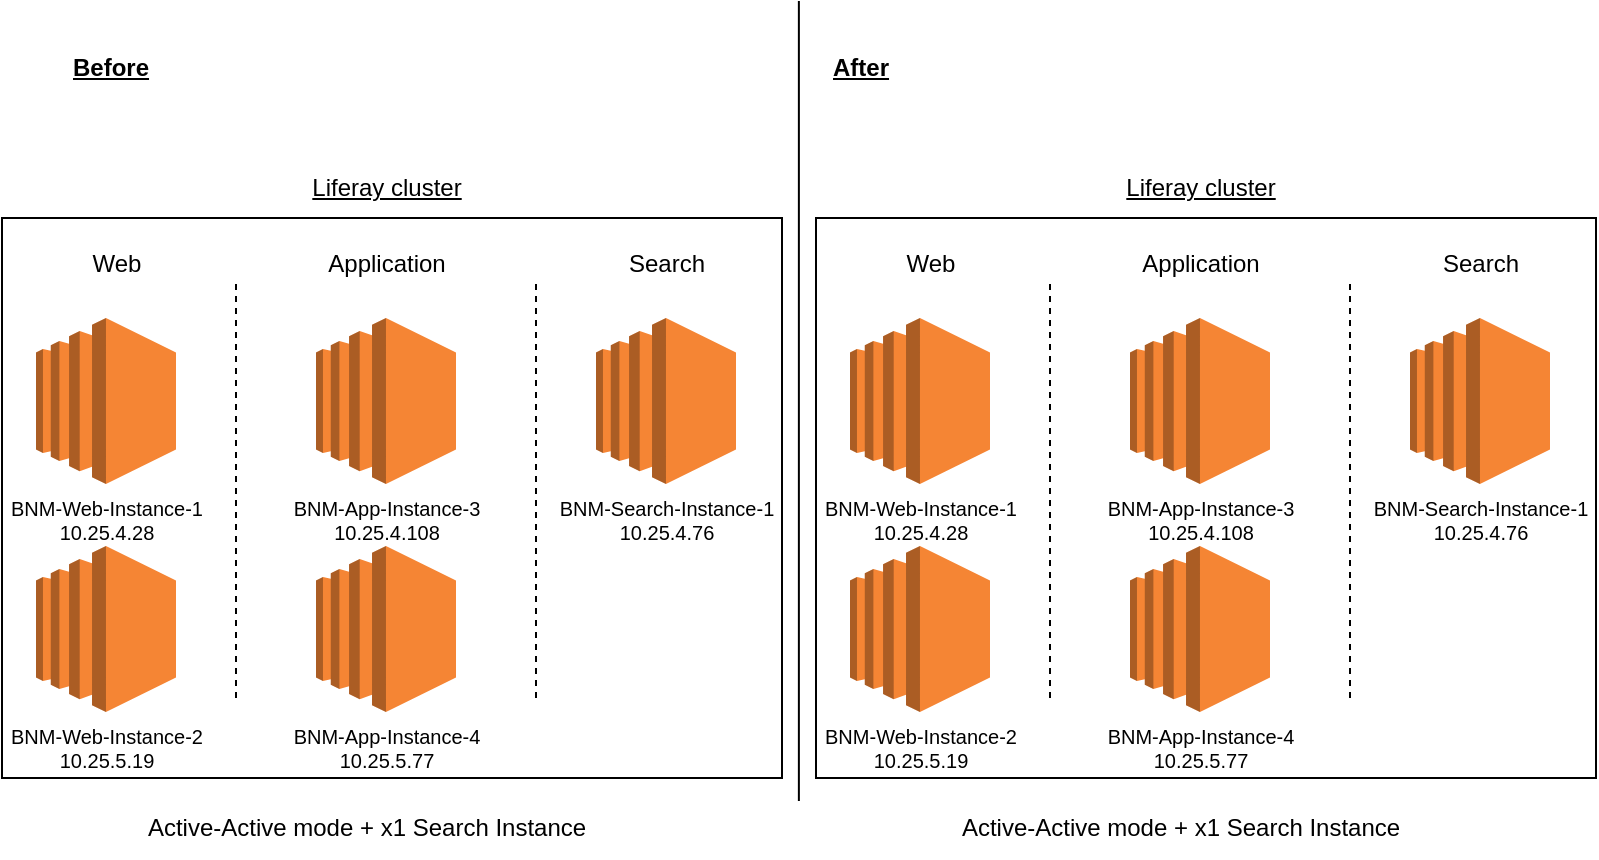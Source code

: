 <mxfile version="22.0.1" type="github">
  <diagram name="Page-1" id="cm9vaiCRCYiuwpOqDOg_">
    <mxGraphModel dx="1300" dy="723" grid="1" gridSize="10" guides="1" tooltips="1" connect="1" arrows="1" fold="1" page="1" pageScale="1" pageWidth="850" pageHeight="1100" math="0" shadow="0">
      <root>
        <mxCell id="0" />
        <mxCell id="1" parent="0" />
        <mxCell id="6DcNujYjxV_RoPzoqIRg-2" value="Before" style="text;html=1;align=center;verticalAlign=middle;resizable=0;points=[];autosize=1;strokeColor=none;fillColor=none;fontStyle=5" vertex="1" parent="1">
          <mxGeometry x="52" y="140" width="60" height="30" as="geometry" />
        </mxCell>
        <mxCell id="6DcNujYjxV_RoPzoqIRg-3" value="" style="endArrow=none;html=1;rounded=0;" edge="1" parent="1">
          <mxGeometry width="50" height="50" relative="1" as="geometry">
            <mxPoint x="426.44" y="521.5" as="sourcePoint" />
            <mxPoint x="426.44" y="121.5" as="targetPoint" />
          </mxGeometry>
        </mxCell>
        <mxCell id="6DcNujYjxV_RoPzoqIRg-4" value="After" style="text;html=1;align=center;verticalAlign=middle;resizable=0;points=[];autosize=1;strokeColor=none;fillColor=none;fontStyle=5" vertex="1" parent="1">
          <mxGeometry x="432" y="140" width="50" height="30" as="geometry" />
        </mxCell>
        <mxCell id="6DcNujYjxV_RoPzoqIRg-5" value="" style="rounded=0;whiteSpace=wrap;html=1;" vertex="1" parent="1">
          <mxGeometry x="28" y="230" width="390" height="280" as="geometry" />
        </mxCell>
        <mxCell id="6DcNujYjxV_RoPzoqIRg-6" value="BNM-Web-Instance-1&lt;br&gt;10.25.4.28" style="outlineConnect=0;dashed=0;verticalLabelPosition=bottom;verticalAlign=top;align=center;html=1;shape=mxgraph.aws3.ec2;fillColor=#F58534;gradientColor=none;shadow=0;fontSize=10;" vertex="1" parent="1">
          <mxGeometry x="45" y="280" width="70" height="83" as="geometry" />
        </mxCell>
        <mxCell id="6DcNujYjxV_RoPzoqIRg-7" value="BNM-Web-Instance-2&lt;br&gt;10.25.5.19" style="outlineConnect=0;dashed=0;verticalLabelPosition=bottom;verticalAlign=top;align=center;html=1;shape=mxgraph.aws3.ec2;fillColor=#F58534;gradientColor=none;shadow=0;fontSize=10;" vertex="1" parent="1">
          <mxGeometry x="45" y="394" width="70" height="83" as="geometry" />
        </mxCell>
        <mxCell id="6DcNujYjxV_RoPzoqIRg-8" value="" style="endArrow=none;dashed=1;html=1;rounded=0;shadow=0;" edge="1" parent="1">
          <mxGeometry width="50" height="50" relative="1" as="geometry">
            <mxPoint x="145" y="470" as="sourcePoint" />
            <mxPoint x="145" y="260" as="targetPoint" />
          </mxGeometry>
        </mxCell>
        <mxCell id="6DcNujYjxV_RoPzoqIRg-9" value="BNM-App-Instance-3&lt;br&gt;10.25.4.108" style="outlineConnect=0;dashed=0;verticalLabelPosition=bottom;verticalAlign=top;align=center;html=1;shape=mxgraph.aws3.ec2;fillColor=#F58534;gradientColor=none;shadow=0;fontSize=10;" vertex="1" parent="1">
          <mxGeometry x="185" y="280" width="70" height="83" as="geometry" />
        </mxCell>
        <mxCell id="6DcNujYjxV_RoPzoqIRg-10" value="BNM-App-Instance-4&lt;br&gt;10.25.5.77" style="outlineConnect=0;dashed=0;verticalLabelPosition=bottom;verticalAlign=top;align=center;html=1;shape=mxgraph.aws3.ec2;fillColor=#F58534;gradientColor=none;shadow=0;fontSize=10;" vertex="1" parent="1">
          <mxGeometry x="185" y="394" width="70" height="83" as="geometry" />
        </mxCell>
        <mxCell id="6DcNujYjxV_RoPzoqIRg-11" value="" style="endArrow=none;dashed=1;html=1;rounded=0;shadow=0;" edge="1" parent="1">
          <mxGeometry width="50" height="50" relative="1" as="geometry">
            <mxPoint x="295" y="470" as="sourcePoint" />
            <mxPoint x="295" y="260" as="targetPoint" />
          </mxGeometry>
        </mxCell>
        <mxCell id="6DcNujYjxV_RoPzoqIRg-12" value="BNM-Search-Instance-1&lt;br&gt;10.25.4.76" style="outlineConnect=0;dashed=0;verticalLabelPosition=bottom;verticalAlign=top;align=center;html=1;shape=mxgraph.aws3.ec2;fillColor=#F58534;gradientColor=none;shadow=0;fontSize=10;" vertex="1" parent="1">
          <mxGeometry x="325" y="280" width="70" height="83" as="geometry" />
        </mxCell>
        <mxCell id="6DcNujYjxV_RoPzoqIRg-13" value="Web" style="text;html=1;align=center;verticalAlign=middle;resizable=0;points=[];autosize=1;strokeColor=none;fillColor=none;shadow=0;" vertex="1" parent="1">
          <mxGeometry x="60" y="238" width="50" height="30" as="geometry" />
        </mxCell>
        <mxCell id="6DcNujYjxV_RoPzoqIRg-14" value="Application" style="text;html=1;align=center;verticalAlign=middle;resizable=0;points=[];autosize=1;strokeColor=none;fillColor=none;shadow=0;" vertex="1" parent="1">
          <mxGeometry x="180" y="238" width="80" height="30" as="geometry" />
        </mxCell>
        <mxCell id="6DcNujYjxV_RoPzoqIRg-15" value="Search" style="text;html=1;align=center;verticalAlign=middle;resizable=0;points=[];autosize=1;strokeColor=none;fillColor=none;shadow=0;" vertex="1" parent="1">
          <mxGeometry x="330" y="238" width="60" height="30" as="geometry" />
        </mxCell>
        <mxCell id="6DcNujYjxV_RoPzoqIRg-16" value="Liferay cluster" style="text;html=1;align=center;verticalAlign=middle;resizable=0;points=[];autosize=1;strokeColor=none;fillColor=none;fontStyle=4" vertex="1" parent="1">
          <mxGeometry x="170" y="200" width="100" height="30" as="geometry" />
        </mxCell>
        <mxCell id="6DcNujYjxV_RoPzoqIRg-17" value="Active-Active mode + x1 Search Instance" style="text;html=1;align=center;verticalAlign=middle;resizable=0;points=[];autosize=1;strokeColor=none;fillColor=none;" vertex="1" parent="1">
          <mxGeometry x="90" y="520" width="240" height="30" as="geometry" />
        </mxCell>
        <mxCell id="6DcNujYjxV_RoPzoqIRg-18" value="" style="rounded=0;whiteSpace=wrap;html=1;" vertex="1" parent="1">
          <mxGeometry x="435" y="230" width="390" height="280" as="geometry" />
        </mxCell>
        <mxCell id="6DcNujYjxV_RoPzoqIRg-19" value="BNM-Web-Instance-1&lt;br&gt;10.25.4.28" style="outlineConnect=0;dashed=0;verticalLabelPosition=bottom;verticalAlign=top;align=center;html=1;shape=mxgraph.aws3.ec2;fillColor=#F58534;gradientColor=none;shadow=0;fontSize=10;" vertex="1" parent="1">
          <mxGeometry x="452" y="280" width="70" height="83" as="geometry" />
        </mxCell>
        <mxCell id="6DcNujYjxV_RoPzoqIRg-20" value="BNM-Web-Instance-2&lt;br&gt;10.25.5.19" style="outlineConnect=0;dashed=0;verticalLabelPosition=bottom;verticalAlign=top;align=center;html=1;shape=mxgraph.aws3.ec2;fillColor=#F58534;gradientColor=none;shadow=0;fontSize=10;" vertex="1" parent="1">
          <mxGeometry x="452" y="394" width="70" height="83" as="geometry" />
        </mxCell>
        <mxCell id="6DcNujYjxV_RoPzoqIRg-21" value="" style="endArrow=none;dashed=1;html=1;rounded=0;shadow=0;" edge="1" parent="1">
          <mxGeometry width="50" height="50" relative="1" as="geometry">
            <mxPoint x="552" y="470" as="sourcePoint" />
            <mxPoint x="552" y="260" as="targetPoint" />
          </mxGeometry>
        </mxCell>
        <mxCell id="6DcNujYjxV_RoPzoqIRg-22" value="BNM-App-Instance-3&lt;br&gt;10.25.4.108" style="outlineConnect=0;dashed=0;verticalLabelPosition=bottom;verticalAlign=top;align=center;html=1;shape=mxgraph.aws3.ec2;fillColor=#F58534;gradientColor=none;shadow=0;fontSize=10;" vertex="1" parent="1">
          <mxGeometry x="592" y="280" width="70" height="83" as="geometry" />
        </mxCell>
        <mxCell id="6DcNujYjxV_RoPzoqIRg-23" value="BNM-App-Instance-4&lt;br&gt;10.25.5.77" style="outlineConnect=0;dashed=0;verticalLabelPosition=bottom;verticalAlign=top;align=center;html=1;shape=mxgraph.aws3.ec2;fillColor=#F58534;gradientColor=none;shadow=0;fontSize=10;" vertex="1" parent="1">
          <mxGeometry x="592" y="394" width="70" height="83" as="geometry" />
        </mxCell>
        <mxCell id="6DcNujYjxV_RoPzoqIRg-24" value="" style="endArrow=none;dashed=1;html=1;rounded=0;shadow=0;" edge="1" parent="1">
          <mxGeometry width="50" height="50" relative="1" as="geometry">
            <mxPoint x="702" y="470" as="sourcePoint" />
            <mxPoint x="702" y="260" as="targetPoint" />
          </mxGeometry>
        </mxCell>
        <mxCell id="6DcNujYjxV_RoPzoqIRg-25" value="BNM-Search-Instance-1&lt;br&gt;10.25.4.76" style="outlineConnect=0;dashed=0;verticalLabelPosition=bottom;verticalAlign=top;align=center;html=1;shape=mxgraph.aws3.ec2;fillColor=#F58534;gradientColor=none;shadow=0;fontSize=10;" vertex="1" parent="1">
          <mxGeometry x="732" y="280" width="70" height="83" as="geometry" />
        </mxCell>
        <mxCell id="6DcNujYjxV_RoPzoqIRg-26" value="Web" style="text;html=1;align=center;verticalAlign=middle;resizable=0;points=[];autosize=1;strokeColor=none;fillColor=none;shadow=0;" vertex="1" parent="1">
          <mxGeometry x="467" y="238" width="50" height="30" as="geometry" />
        </mxCell>
        <mxCell id="6DcNujYjxV_RoPzoqIRg-27" value="Application" style="text;html=1;align=center;verticalAlign=middle;resizable=0;points=[];autosize=1;strokeColor=none;fillColor=none;shadow=0;" vertex="1" parent="1">
          <mxGeometry x="587" y="238" width="80" height="30" as="geometry" />
        </mxCell>
        <mxCell id="6DcNujYjxV_RoPzoqIRg-28" value="Search" style="text;html=1;align=center;verticalAlign=middle;resizable=0;points=[];autosize=1;strokeColor=none;fillColor=none;shadow=0;" vertex="1" parent="1">
          <mxGeometry x="737" y="238" width="60" height="30" as="geometry" />
        </mxCell>
        <mxCell id="6DcNujYjxV_RoPzoqIRg-29" value="Liferay cluster" style="text;html=1;align=center;verticalAlign=middle;resizable=0;points=[];autosize=1;strokeColor=none;fillColor=none;fontStyle=4" vertex="1" parent="1">
          <mxGeometry x="577" y="200" width="100" height="30" as="geometry" />
        </mxCell>
        <mxCell id="6DcNujYjxV_RoPzoqIRg-30" value="Active-Active mode + x1 Search Instance" style="text;html=1;align=center;verticalAlign=middle;resizable=0;points=[];autosize=1;strokeColor=none;fillColor=none;" vertex="1" parent="1">
          <mxGeometry x="497" y="520" width="240" height="30" as="geometry" />
        </mxCell>
      </root>
    </mxGraphModel>
  </diagram>
</mxfile>
